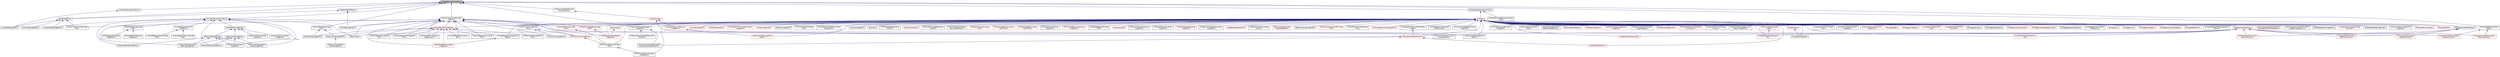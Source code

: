 digraph "itkImageBoundaryCondition.h"
{
 // LATEX_PDF_SIZE
  edge [fontname="Helvetica",fontsize="10",labelfontname="Helvetica",labelfontsize="10"];
  node [fontname="Helvetica",fontsize="10",shape=record];
  Node1 [label="itkImageBoundaryCondition.h",height=0.2,width=0.4,color="black", fillcolor="grey75", style="filled", fontcolor="black",tooltip=" "];
  Node1 -> Node2 [dir="back",color="midnightblue",fontsize="10",style="solid",fontname="Helvetica"];
  Node2 [label="itkBinaryMorphologyImage\lFilter.h",height=0.2,width=0.4,color="black", fillcolor="white", style="filled",URL="$itkBinaryMorphologyImageFilter_8h.html",tooltip=" "];
  Node2 -> Node3 [dir="back",color="midnightblue",fontsize="10",style="solid",fontname="Helvetica"];
  Node3 [label="itkBinaryDilateImageFilter.h",height=0.2,width=0.4,color="black", fillcolor="white", style="filled",URL="$itkBinaryDilateImageFilter_8h.html",tooltip=" "];
  Node3 -> Node4 [dir="back",color="midnightblue",fontsize="10",style="solid",fontname="Helvetica"];
  Node4 [label="itkFastIncrementalBinary\lDilateImageFilter.h",height=0.2,width=0.4,color="black", fillcolor="white", style="filled",URL="$itkFastIncrementalBinaryDilateImageFilter_8h.html",tooltip=" "];
  Node2 -> Node5 [dir="back",color="midnightblue",fontsize="10",style="solid",fontname="Helvetica"];
  Node5 [label="itkBinaryErodeImageFilter.h",height=0.2,width=0.4,color="black", fillcolor="white", style="filled",URL="$itkBinaryErodeImageFilter_8h.html",tooltip=" "];
  Node1 -> Node6 [dir="back",color="midnightblue",fontsize="10",style="solid",fontname="Helvetica"];
  Node6 [label="itkConstantBoundaryCondition.h",height=0.2,width=0.4,color="black", fillcolor="white", style="filled",URL="$itkConstantBoundaryCondition_8h.html",tooltip=" "];
  Node6 -> Node7 [dir="back",color="midnightblue",fontsize="10",style="solid",fontname="Helvetica"];
  Node7 [label="itkBoxUtilities.h",height=0.2,width=0.4,color="black", fillcolor="white", style="filled",URL="$itkBoxUtilities_8h.html",tooltip=" "];
  Node6 -> Node8 [dir="back",color="midnightblue",fontsize="10",style="solid",fontname="Helvetica"];
  Node8 [label="itkConstantPadImageFilter.h",height=0.2,width=0.4,color="black", fillcolor="white", style="filled",URL="$itkConstantPadImageFilter_8h.html",tooltip=" "];
  Node6 -> Node9 [dir="back",color="midnightblue",fontsize="10",style="solid",fontname="Helvetica"];
  Node9 [label="itkGrayscaleDilateImageFilter.h",height=0.2,width=0.4,color="black", fillcolor="white", style="filled",URL="$itkGrayscaleDilateImageFilter_8h.html",tooltip=" "];
  Node6 -> Node10 [dir="back",color="midnightblue",fontsize="10",style="solid",fontname="Helvetica"];
  Node10 [label="itkGrayscaleErodeImageFilter.h",height=0.2,width=0.4,color="black", fillcolor="white", style="filled",URL="$itkGrayscaleErodeImageFilter_8h.html",tooltip=" "];
  Node6 -> Node11 [dir="back",color="midnightblue",fontsize="10",style="solid",fontname="Helvetica"];
  Node11 [label="itkGrayscaleMorphological\lClosingImageFilter.h",height=0.2,width=0.4,color="black", fillcolor="white", style="filled",URL="$itkGrayscaleMorphologicalClosingImageFilter_8h.html",tooltip=" "];
  Node6 -> Node12 [dir="back",color="midnightblue",fontsize="10",style="solid",fontname="Helvetica"];
  Node12 [label="itkGrayscaleMorphological\lOpeningImageFilter.h",height=0.2,width=0.4,color="black", fillcolor="white", style="filled",URL="$itkGrayscaleMorphologicalOpeningImageFilter_8h.html",tooltip=" "];
  Node6 -> Node13 [dir="back",color="midnightblue",fontsize="10",style="solid",fontname="Helvetica"];
  Node13 [label="itkMorphologicalGradient\lImageFilter.h",height=0.2,width=0.4,color="black", fillcolor="white", style="filled",URL="$itkMorphologicalGradientImageFilter_8h.html",tooltip=" "];
  Node6 -> Node14 [dir="back",color="midnightblue",fontsize="10",style="solid",fontname="Helvetica"];
  Node14 [label="itkMorphologyImageFilter.h",height=0.2,width=0.4,color="black", fillcolor="white", style="filled",URL="$itkMorphologyImageFilter_8h.html",tooltip=" "];
  Node14 -> Node15 [dir="back",color="midnightblue",fontsize="10",style="solid",fontname="Helvetica"];
  Node15 [label="itkBasicDilateImageFilter.h",height=0.2,width=0.4,color="black", fillcolor="white", style="filled",URL="$itkBasicDilateImageFilter_8h.html",tooltip=" "];
  Node15 -> Node9 [dir="back",color="midnightblue",fontsize="10",style="solid",fontname="Helvetica"];
  Node15 -> Node11 [dir="back",color="midnightblue",fontsize="10",style="solid",fontname="Helvetica"];
  Node15 -> Node12 [dir="back",color="midnightblue",fontsize="10",style="solid",fontname="Helvetica"];
  Node15 -> Node13 [dir="back",color="midnightblue",fontsize="10",style="solid",fontname="Helvetica"];
  Node14 -> Node16 [dir="back",color="midnightblue",fontsize="10",style="solid",fontname="Helvetica"];
  Node16 [label="itkBasicErodeImageFilter.h",height=0.2,width=0.4,color="black", fillcolor="white", style="filled",URL="$itkBasicErodeImageFilter_8h.html",tooltip=" "];
  Node16 -> Node10 [dir="back",color="midnightblue",fontsize="10",style="solid",fontname="Helvetica"];
  Node16 -> Node11 [dir="back",color="midnightblue",fontsize="10",style="solid",fontname="Helvetica"];
  Node16 -> Node12 [dir="back",color="midnightblue",fontsize="10",style="solid",fontname="Helvetica"];
  Node16 -> Node13 [dir="back",color="midnightblue",fontsize="10",style="solid",fontname="Helvetica"];
  Node14 -> Node17 [dir="back",color="midnightblue",fontsize="10",style="solid",fontname="Helvetica"];
  Node17 [label="itkGrayscaleFunctionDilate\lImageFilter.h",height=0.2,width=0.4,color="black", fillcolor="white", style="filled",URL="$itkGrayscaleFunctionDilateImageFilter_8h.html",tooltip=" "];
  Node14 -> Node18 [dir="back",color="midnightblue",fontsize="10",style="solid",fontname="Helvetica"];
  Node18 [label="itkGrayscaleFunctionErode\lImageFilter.h",height=0.2,width=0.4,color="black", fillcolor="white", style="filled",URL="$itkGrayscaleFunctionErodeImageFilter_8h.html",tooltip=" "];
  Node6 -> Node19 [dir="back",color="midnightblue",fontsize="10",style="solid",fontname="Helvetica"];
  Node19 [label="itkObjectMorphologyImage\lFilter.h",height=0.2,width=0.4,color="black", fillcolor="white", style="filled",URL="$itkObjectMorphologyImageFilter_8h.html",tooltip=" "];
  Node19 -> Node20 [dir="back",color="midnightblue",fontsize="10",style="solid",fontname="Helvetica"];
  Node20 [label="itkDilateObjectMorphology\lImageFilter.h",height=0.2,width=0.4,color="black", fillcolor="white", style="filled",URL="$itkDilateObjectMorphologyImageFilter_8h.html",tooltip=" "];
  Node19 -> Node21 [dir="back",color="midnightblue",fontsize="10",style="solid",fontname="Helvetica"];
  Node21 [label="itkErodeObjectMorphology\lImageFilter.h",height=0.2,width=0.4,color="black", fillcolor="white", style="filled",URL="$itkErodeObjectMorphologyImageFilter_8h.html",tooltip=" "];
  Node6 -> Node22 [dir="back",color="midnightblue",fontsize="10",style="solid",fontname="Helvetica"];
  Node22 [label="itkScalarImageToCooccurrence\lListSampleFilter.h",height=0.2,width=0.4,color="black", fillcolor="white", style="filled",URL="$itkScalarImageToCooccurrenceListSampleFilter_8h.html",tooltip=" "];
  Node6 -> Node23 [dir="back",color="midnightblue",fontsize="10",style="solid",fontname="Helvetica"];
  Node23 [label="itkValuedRegionalExtrema\lImageFilter.h",height=0.2,width=0.4,color="black", fillcolor="white", style="filled",URL="$itkValuedRegionalExtremaImageFilter_8h.html",tooltip=" "];
  Node23 -> Node24 [dir="back",color="midnightblue",fontsize="10",style="solid",fontname="Helvetica"];
  Node24 [label="itkValuedRegionalMaximaImage\lFilter.h",height=0.2,width=0.4,color="black", fillcolor="white", style="filled",URL="$itkValuedRegionalMaximaImageFilter_8h.html",tooltip=" "];
  Node23 -> Node25 [dir="back",color="midnightblue",fontsize="10",style="solid",fontname="Helvetica"];
  Node25 [label="itkValuedRegionalMinimaImage\lFilter.h",height=0.2,width=0.4,color="black", fillcolor="white", style="filled",URL="$itkValuedRegionalMinimaImageFilter_8h.html",tooltip=" "];
  Node1 -> Node26 [dir="back",color="midnightblue",fontsize="10",style="solid",fontname="Helvetica"];
  Node26 [label="itkNeighborhoodAccessorFunctor.h",height=0.2,width=0.4,color="black", fillcolor="white", style="filled",URL="$itkNeighborhoodAccessorFunctor_8h.html",tooltip=" "];
  Node26 -> Node27 [dir="back",color="midnightblue",fontsize="10",style="solid",fontname="Helvetica"];
  Node27 [label="itkImage.h",height=0.2,width=0.4,color="red", fillcolor="white", style="filled",URL="$itkImage_8h.html",tooltip=" "];
  Node27 -> Node28 [dir="back",color="midnightblue",fontsize="10",style="solid",fontname="Helvetica"];
  Node28 [label="itkAdaptiveHistogramEqualization\lImageFilter.h",height=0.2,width=0.4,color="black", fillcolor="white", style="filled",URL="$itkAdaptiveHistogramEqualizationImageFilter_8h.html",tooltip=" "];
  Node27 -> Node29 [dir="back",color="midnightblue",fontsize="10",style="solid",fontname="Helvetica"];
  Node29 [label="itkBSplineBaseTransform.h",height=0.2,width=0.4,color="red", fillcolor="white", style="filled",URL="$itkBSplineBaseTransform_8h.html",tooltip=" "];
  Node27 -> Node52 [dir="back",color="midnightblue",fontsize="10",style="solid",fontname="Helvetica"];
  Node52 [label="itkBSplineControlPointImage\lFunction.h",height=0.2,width=0.4,color="black", fillcolor="white", style="filled",URL="$itkBSplineControlPointImageFunction_8h.html",tooltip=" "];
  Node27 -> Node53 [dir="back",color="midnightblue",fontsize="10",style="solid",fontname="Helvetica"];
  Node53 [label="itkBinaryImageToLevelSet\lImageAdaptorBase.h",height=0.2,width=0.4,color="red", fillcolor="white", style="filled",URL="$itkBinaryImageToLevelSetImageAdaptorBase_8h.html",tooltip=" "];
  Node27 -> Node55 [dir="back",color="midnightblue",fontsize="10",style="solid",fontname="Helvetica"];
  Node55 [label="itkBlockMatchingImageFilter.h",height=0.2,width=0.4,color="black", fillcolor="white", style="filled",URL="$itkBlockMatchingImageFilter_8h.html",tooltip=" "];
  Node27 -> Node56 [dir="back",color="midnightblue",fontsize="10",style="solid",fontname="Helvetica"];
  Node56 [label="itkComplexToComplex1DFFTImage\lFilter.h",height=0.2,width=0.4,color="red", fillcolor="white", style="filled",URL="$itkComplexToComplex1DFFTImageFilter_8h.html",tooltip=" "];
  Node27 -> Node59 [dir="back",color="midnightblue",fontsize="10",style="solid",fontname="Helvetica"];
  Node59 [label="itkConfidenceConnectedImage\lFilter.h",height=0.2,width=0.4,color="black", fillcolor="white", style="filled",URL="$itkConfidenceConnectedImageFilter_8h.html",tooltip=" "];
  Node27 -> Node60 [dir="back",color="midnightblue",fontsize="10",style="solid",fontname="Helvetica"];
  Node60 [label="itkConnectedComponentAlgorithm.h",height=0.2,width=0.4,color="red", fillcolor="white", style="filled",URL="$itkConnectedComponentAlgorithm_8h.html",tooltip=" "];
  Node27 -> Node64 [dir="back",color="midnightblue",fontsize="10",style="solid",fontname="Helvetica"];
  Node64 [label="itkConstNeighborhoodIterator.h",height=0.2,width=0.4,color="red", fillcolor="white", style="filled",URL="$itkConstNeighborhoodIterator_8h.html",tooltip=" "];
  Node64 -> Node3 [dir="back",color="midnightblue",fontsize="10",style="solid",fontname="Helvetica"];
  Node64 -> Node5 [dir="back",color="midnightblue",fontsize="10",style="solid",fontname="Helvetica"];
  Node64 -> Node157 [dir="back",color="midnightblue",fontsize="10",style="solid",fontname="Helvetica"];
  Node157 [label="itkImageToNeighborhoodSample\lAdaptor.h",height=0.2,width=0.4,color="black", fillcolor="white", style="filled",URL="$itkImageToNeighborhoodSampleAdaptor_8h.html",tooltip=" "];
  Node157 -> Node158 [dir="back",color="midnightblue",fontsize="10",style="solid",fontname="Helvetica"];
  Node158 [label="itkPatchBasedDenoisingBase\lImageFilter.h",height=0.2,width=0.4,color="red", fillcolor="white", style="filled",URL="$itkPatchBasedDenoisingBaseImageFilter_8h.html",tooltip=" "];
  Node64 -> Node160 [dir="back",color="midnightblue",fontsize="10",style="solid",fontname="Helvetica"];
  Node160 [label="itkLevelSetEquationAdvection\lTerm.h",height=0.2,width=0.4,color="black", fillcolor="white", style="filled",URL="$itkLevelSetEquationAdvectionTerm_8h.html",tooltip=" "];
  Node64 -> Node161 [dir="back",color="midnightblue",fontsize="10",style="solid",fontname="Helvetica"];
  Node161 [label="itkLevelSetEquationCurvature\lTerm.h",height=0.2,width=0.4,color="black", fillcolor="white", style="filled",URL="$itkLevelSetEquationCurvatureTerm_8h.html",tooltip=" "];
  Node64 -> Node162 [dir="back",color="midnightblue",fontsize="10",style="solid",fontname="Helvetica"];
  Node162 [label="itkLevelSetEquationLaplacian\lTerm.h",height=0.2,width=0.4,color="black", fillcolor="white", style="filled",URL="$itkLevelSetEquationLaplacianTerm_8h.html",tooltip=" "];
  Node64 -> Node163 [dir="back",color="midnightblue",fontsize="10",style="solid",fontname="Helvetica"];
  Node163 [label="itkLevelSetEquationPropagation\lTerm.h",height=0.2,width=0.4,color="black", fillcolor="white", style="filled",URL="$itkLevelSetEquationPropagationTerm_8h.html",tooltip=" "];
  Node64 -> Node166 [dir="back",color="midnightblue",fontsize="10",style="solid",fontname="Helvetica"];
  Node166 [label="itkMaskFeaturePointSelection\lFilter.h",height=0.2,width=0.4,color="black", fillcolor="white", style="filled",URL="$itkMaskFeaturePointSelectionFilter_8h.html",tooltip=" "];
  Node64 -> Node158 [dir="back",color="midnightblue",fontsize="10",style="solid",fontname="Helvetica"];
  Node64 -> Node210 [dir="back",color="midnightblue",fontsize="10",style="solid",fontname="Helvetica"];
  Node210 [label="itkWindowedSincInterpolate\lImageFunction.h",height=0.2,width=0.4,color="black", fillcolor="white", style="filled",URL="$itkWindowedSincInterpolateImageFunction_8h.html",tooltip=" "];
  Node27 -> Node211 [dir="back",color="midnightblue",fontsize="10",style="solid",fontname="Helvetica"];
  Node211 [label="itkConstNeighborhoodIterator\lWithOnlyIndex.h",height=0.2,width=0.4,color="black", fillcolor="white", style="filled",URL="$itkConstNeighborhoodIteratorWithOnlyIndex_8h.html",tooltip=" "];
  Node27 -> Node212 [dir="back",color="midnightblue",fontsize="10",style="solid",fontname="Helvetica"];
  Node212 [label="itkContourDirectedMeanDistance\lImageFilter.h",height=0.2,width=0.4,color="black", fillcolor="white", style="filled",URL="$itkContourDirectedMeanDistanceImageFilter_8h.html",tooltip=" "];
  Node27 -> Node213 [dir="back",color="midnightblue",fontsize="10",style="solid",fontname="Helvetica"];
  Node213 [label="itkDefaultImageToImageMetric\lTraitsv4.h",height=0.2,width=0.4,color="red", fillcolor="white", style="filled",URL="$itkDefaultImageToImageMetricTraitsv4_8h.html",tooltip=" "];
  Node27 -> Node225 [dir="back",color="midnightblue",fontsize="10",style="solid",fontname="Helvetica"];
  Node225 [label="itkDiscreteGaussianDerivative\lImageFilter.h",height=0.2,width=0.4,color="black", fillcolor="white", style="filled",URL="$itkDiscreteGaussianDerivativeImageFilter_8h.html",tooltip=" "];
  Node27 -> Node226 [dir="back",color="midnightblue",fontsize="10",style="solid",fontname="Helvetica"];
  Node226 [label="itkDiscreteGaussianImage\lFilter.h",height=0.2,width=0.4,color="red", fillcolor="white", style="filled",URL="$itkDiscreteGaussianImageFilter_8h.html",tooltip=" "];
  Node226 -> Node227 [dir="back",color="midnightblue",fontsize="10",style="solid",fontname="Helvetica"];
  Node227 [label="itkFFTDiscreteGaussianImage\lFilter.h",height=0.2,width=0.4,color="black", fillcolor="white", style="filled",URL="$itkFFTDiscreteGaussianImageFilter_8h.html",tooltip=" "];
  Node227 -> Node228 [dir="back",color="midnightblue",fontsize="10",style="solid",fontname="Helvetica"];
  Node228 [label="itkFFTDiscreteGaussianImage\lFilterFactory.h",height=0.2,width=0.4,color="black", fillcolor="white", style="filled",URL="$itkFFTDiscreteGaussianImageFilterFactory_8h.html",tooltip=" "];
  Node27 -> Node230 [dir="back",color="midnightblue",fontsize="10",style="solid",fontname="Helvetica"];
  Node230 [label="itkDisplacementFieldTransform.h",height=0.2,width=0.4,color="red", fillcolor="white", style="filled",URL="$itkDisplacementFieldTransform_8h.html",tooltip=" "];
  Node230 -> Node235 [dir="back",color="midnightblue",fontsize="10",style="solid",fontname="Helvetica"];
  Node235 [label="itkGaussianSmoothingOnUpdate\lDisplacementFieldTransform.h",height=0.2,width=0.4,color="black", fillcolor="white", style="filled",URL="$itkGaussianSmoothingOnUpdateDisplacementFieldTransform_8h.html",tooltip=" "];
  Node230 -> Node236 [dir="back",color="midnightblue",fontsize="10",style="solid",fontname="Helvetica"];
  Node236 [label="itkObjectToObjectMetric.h",height=0.2,width=0.4,color="red", fillcolor="white", style="filled",URL="$itkObjectToObjectMetric_8h.html",tooltip=" "];
  Node27 -> Node248 [dir="back",color="midnightblue",fontsize="10",style="solid",fontname="Helvetica"];
  Node248 [label="itkEuclideanDistancePoint\lMetric.h",height=0.2,width=0.4,color="black", fillcolor="white", style="filled",URL="$itkEuclideanDistancePointMetric_8h.html",tooltip=" "];
  Node27 -> Node241 [dir="back",color="midnightblue",fontsize="10",style="solid",fontname="Helvetica"];
  Node241 [label="itkExpectationBasedPoint\lSetToPointSetMetricv4.h",height=0.2,width=0.4,color="black", fillcolor="white", style="filled",URL="$itkExpectationBasedPointSetToPointSetMetricv4_8h.html",tooltip=" "];
  Node27 -> Node227 [dir="back",color="midnightblue",fontsize="10",style="solid",fontname="Helvetica"];
  Node27 -> Node228 [dir="back",color="midnightblue",fontsize="10",style="solid",fontname="Helvetica"];
  Node27 -> Node249 [dir="back",color="midnightblue",fontsize="10",style="solid",fontname="Helvetica"];
  Node249 [label="itkFFTImageFilterFactory.h",height=0.2,width=0.4,color="red", fillcolor="white", style="filled",URL="$itkFFTImageFilterFactory_8h.html",tooltip=" "];
  Node27 -> Node264 [dir="back",color="midnightblue",fontsize="10",style="solid",fontname="Helvetica"];
  Node264 [label="itkFastMarchingTraits.h",height=0.2,width=0.4,color="red", fillcolor="white", style="filled",URL="$itkFastMarchingTraits_8h.html",tooltip=" "];
  Node27 -> Node272 [dir="back",color="midnightblue",fontsize="10",style="solid",fontname="Helvetica"];
  Node272 [label="itkFastMarchingUpwindGradient\lImageFilter.h",height=0.2,width=0.4,color="red", fillcolor="white", style="filled",URL="$itkFastMarchingUpwindGradientImageFilter_8h.html",tooltip=" "];
  Node27 -> Node201 [dir="back",color="midnightblue",fontsize="10",style="solid",fontname="Helvetica"];
  Node201 [label="itkFastMarchingUpwindGradient\lImageFilterBase.h",height=0.2,width=0.4,color="black", fillcolor="white", style="filled",URL="$itkFastMarchingUpwindGradientImageFilterBase_8h.html",tooltip=" "];
  Node27 -> Node274 [dir="back",color="midnightblue",fontsize="10",style="solid",fontname="Helvetica"];
  Node274 [label="itkFlatStructuringElement.h",height=0.2,width=0.4,color="red", fillcolor="white", style="filled",URL="$itkFlatStructuringElement_8h.html",tooltip=" "];
  Node27 -> Node277 [dir="back",color="midnightblue",fontsize="10",style="solid",fontname="Helvetica"];
  Node277 [label="itkFloodFilledFunctionConditional\lConstIterator.h",height=0.2,width=0.4,color="red", fillcolor="white", style="filled",URL="$itkFloodFilledFunctionConditionalConstIterator_8h.html",tooltip=" "];
  Node27 -> Node282 [dir="back",color="midnightblue",fontsize="10",style="solid",fontname="Helvetica"];
  Node282 [label="itkGPUImage.h",height=0.2,width=0.4,color="red", fillcolor="white", style="filled",URL="$itkGPUImage_8h.html",tooltip=" "];
  Node282 -> Node292 [dir="back",color="midnightblue",fontsize="10",style="solid",fontname="Helvetica"];
  Node292 [label="itkGPUNeighborhoodOperator\lImageFilter.h",height=0.2,width=0.4,color="red", fillcolor="white", style="filled",URL="$itkGPUNeighborhoodOperatorImageFilter_8h.html",tooltip=" "];
  Node27 -> Node292 [dir="back",color="midnightblue",fontsize="10",style="solid",fontname="Helvetica"];
  Node27 -> Node294 [dir="back",color="midnightblue",fontsize="10",style="solid",fontname="Helvetica"];
  Node294 [label="itkGaussianDerivativeImage\lFunction.h",height=0.2,width=0.4,color="black", fillcolor="white", style="filled",URL="$itkGaussianDerivativeImageFunction_8h.html",tooltip=" "];
  Node27 -> Node295 [dir="back",color="midnightblue",fontsize="10",style="solid",fontname="Helvetica"];
  Node295 [label="itkGradientMagnitudeRecursive\lGaussianImageFilter.h",height=0.2,width=0.4,color="black", fillcolor="white", style="filled",URL="$itkGradientMagnitudeRecursiveGaussianImageFilter_8h.html",tooltip=" "];
  Node27 -> Node296 [dir="back",color="midnightblue",fontsize="10",style="solid",fontname="Helvetica"];
  Node296 [label="itkGradientRecursiveGaussian\lImageFilter.h",height=0.2,width=0.4,color="red", fillcolor="white", style="filled",URL="$itkGradientRecursiveGaussianImageFilter_8h.html",tooltip=" "];
  Node296 -> Node213 [dir="back",color="midnightblue",fontsize="10",style="solid",fontname="Helvetica"];
  Node296 -> Node305 [dir="back",color="midnightblue",fontsize="10",style="solid",fontname="Helvetica"];
  Node305 [label="itkVectorImageToImageMetric\lTraitsv4.h",height=0.2,width=0.4,color="black", fillcolor="white", style="filled",URL="$itkVectorImageToImageMetricTraitsv4_8h.html",tooltip=" "];
  Node27 -> Node306 [dir="back",color="midnightblue",fontsize="10",style="solid",fontname="Helvetica"];
  Node306 [label="itkGradientVectorFlowImage\lFilter.h",height=0.2,width=0.4,color="black", fillcolor="white", style="filled",URL="$itkGradientVectorFlowImageFilter_8h.html",tooltip=" "];
  Node27 -> Node307 [dir="back",color="midnightblue",fontsize="10",style="solid",fontname="Helvetica"];
  Node307 [label="itkHardConnectedComponent\lImageFilter.h",height=0.2,width=0.4,color="black", fillcolor="white", style="filled",URL="$itkHardConnectedComponentImageFilter_8h.html",tooltip=" "];
  Node27 -> Node308 [dir="back",color="midnightblue",fontsize="10",style="solid",fontname="Helvetica"];
  Node308 [label="itkHessianRecursiveGaussian\lImageFilter.h",height=0.2,width=0.4,color="red", fillcolor="white", style="filled",URL="$itkHessianRecursiveGaussianImageFilter_8h.html",tooltip=" "];
  Node27 -> Node310 [dir="back",color="midnightblue",fontsize="10",style="solid",fontname="Helvetica"];
  Node310 [label="itkImageAdaptor.h",height=0.2,width=0.4,color="red", fillcolor="white", style="filled",URL="$itkImageAdaptor_8h.html",tooltip=" "];
  Node27 -> Node337 [dir="back",color="midnightblue",fontsize="10",style="solid",fontname="Helvetica"];
  Node337 [label="itkImageConstIterator.h",height=0.2,width=0.4,color="red", fillcolor="white", style="filled",URL="$itkImageConstIterator_8h.html",tooltip=" "];
  Node27 -> Node384 [dir="back",color="midnightblue",fontsize="10",style="solid",fontname="Helvetica"];
  Node384 [label="itkImageConstIteratorWith\lIndex.h",height=0.2,width=0.4,color="red", fillcolor="white", style="filled",URL="$itkImageConstIteratorWithIndex_8h.html",tooltip=" "];
  Node27 -> Node528 [dir="back",color="midnightblue",fontsize="10",style="solid",fontname="Helvetica"];
  Node528 [label="itkImageConstIteratorWith\lOnlyIndex.h",height=0.2,width=0.4,color="red", fillcolor="white", style="filled",URL="$itkImageConstIteratorWithOnlyIndex_8h.html",tooltip=" "];
  Node27 -> Node531 [dir="back",color="midnightblue",fontsize="10",style="solid",fontname="Helvetica"];
  Node531 [label="itkImageDuplicator.h",height=0.2,width=0.4,color="black", fillcolor="white", style="filled",URL="$itkImageDuplicator_8h.html",tooltip=" "];
  Node27 -> Node532 [dir="back",color="midnightblue",fontsize="10",style="solid",fontname="Helvetica"];
  Node532 [label="itkImageKernelOperator.h",height=0.2,width=0.4,color="black", fillcolor="white", style="filled",URL="$itkImageKernelOperator_8h.html",tooltip=" "];
  Node27 -> Node533 [dir="back",color="midnightblue",fontsize="10",style="solid",fontname="Helvetica"];
  Node533 [label="itkImageMomentsCalculator.h",height=0.2,width=0.4,color="red", fillcolor="white", style="filled",URL="$itkImageMomentsCalculator_8h.html",tooltip=" "];
  Node27 -> Node358 [dir="back",color="midnightblue",fontsize="10",style="solid",fontname="Helvetica"];
  Node358 [label="itkImagePCAShapeModelEstimator.h",height=0.2,width=0.4,color="red", fillcolor="white", style="filled",URL="$itkImagePCAShapeModelEstimator_8h.html",tooltip=" "];
  Node27 -> Node42 [dir="back",color="midnightblue",fontsize="10",style="solid",fontname="Helvetica"];
  Node42 [label="itkImageRegistrationMethod.h",height=0.2,width=0.4,color="black", fillcolor="white", style="filled",URL="$itkImageRegistrationMethod_8h.html",tooltip=" "];
  Node27 -> Node409 [dir="back",color="midnightblue",fontsize="10",style="solid",fontname="Helvetica"];
  Node409 [label="itkImageRegistrationMethod\lImageSource.h",height=0.2,width=0.4,color="black", fillcolor="white", style="filled",URL="$itkImageRegistrationMethodImageSource_8h.html",tooltip=" "];
  Node27 -> Node536 [dir="back",color="midnightblue",fontsize="10",style="solid",fontname="Helvetica"];
  Node536 [label="itkImageSink.h",height=0.2,width=0.4,color="red", fillcolor="white", style="filled",URL="$itkImageSink_8h.html",tooltip=" "];
  Node27 -> Node557 [dir="back",color="midnightblue",fontsize="10",style="solid",fontname="Helvetica"];
  Node557 [label="itkImageSource.h",height=0.2,width=0.4,color="red", fillcolor="white", style="filled",URL="$itkImageSource_8h.html",tooltip=" "];
  Node27 -> Node804 [dir="back",color="midnightblue",fontsize="10",style="solid",fontname="Helvetica"];
  Node804 [label="itkImageSpatialObject.h",height=0.2,width=0.4,color="red", fillcolor="white", style="filled",URL="$itkImageSpatialObject_8h.html",tooltip=" "];
  Node27 -> Node363 [dir="back",color="midnightblue",fontsize="10",style="solid",fontname="Helvetica"];
  Node363 [label="itkImageToListSampleAdaptor.h",height=0.2,width=0.4,color="red", fillcolor="white", style="filled",URL="$itkImageToListSampleAdaptor_8h.html",tooltip=" "];
  Node27 -> Node157 [dir="back",color="midnightblue",fontsize="10",style="solid",fontname="Helvetica"];
  Node27 -> Node806 [dir="back",color="midnightblue",fontsize="10",style="solid",fontname="Helvetica"];
  Node806 [label="itkImageToPathFilter.h",height=0.2,width=0.4,color="red", fillcolor="white", style="filled",URL="$itkImageToPathFilter_8h.html",tooltip=" "];
  Node27 -> Node807 [dir="back",color="midnightblue",fontsize="10",style="solid",fontname="Helvetica"];
  Node807 [label="itkImageToSpatialObjectRegistration\lMethod.h",height=0.2,width=0.4,color="black", fillcolor="white", style="filled",URL="$itkImageToSpatialObjectRegistrationMethod_8h.html",tooltip=" "];
  Node27 -> Node808 [dir="back",color="midnightblue",fontsize="10",style="solid",fontname="Helvetica"];
  Node808 [label="itkImageToVideoFilter.h",height=0.2,width=0.4,color="black", fillcolor="white", style="filled",URL="$itkImageToVideoFilter_8h.html",tooltip=" "];
  Node27 -> Node809 [dir="back",color="midnightblue",fontsize="10",style="solid",fontname="Helvetica"];
  Node809 [label="itkImageVectorOptimizerParameters\lHelper.h",height=0.2,width=0.4,color="black", fillcolor="white", style="filled",URL="$itkImageVectorOptimizerParametersHelper_8h.html",tooltip=" "];
  Node809 -> Node230 [dir="back",color="midnightblue",fontsize="10",style="solid",fontname="Helvetica"];
  Node27 -> Node810 [dir="back",color="midnightblue",fontsize="10",style="solid",fontname="Helvetica"];
  Node810 [label="itkJointHistogramMutualInformation\lComputeJointPDFThreaderBase.h",height=0.2,width=0.4,color="red", fillcolor="white", style="filled",URL="$itkJointHistogramMutualInformationComputeJointPDFThreaderBase_8h.html",tooltip=" "];
  Node27 -> Node222 [dir="back",color="midnightblue",fontsize="10",style="solid",fontname="Helvetica"];
  Node222 [label="itkJointHistogramMutualInformation\lImageToImageMetricv4.h",height=0.2,width=0.4,color="black", fillcolor="white", style="filled",URL="$itkJointHistogramMutualInformationImageToImageMetricv4_8h.html",tooltip=" "];
  Node27 -> Node370 [dir="back",color="midnightblue",fontsize="10",style="solid",fontname="Helvetica"];
  Node370 [label="itkKLMRegionGrowImageFilter.h",height=0.2,width=0.4,color="black", fillcolor="white", style="filled",URL="$itkKLMRegionGrowImageFilter_8h.html",tooltip=" "];
  Node27 -> Node812 [dir="back",color="midnightblue",fontsize="10",style="solid",fontname="Helvetica"];
  Node812 [label="itkKappaSigmaThresholdImage\lCalculator.h",height=0.2,width=0.4,color="red", fillcolor="white", style="filled",URL="$itkKappaSigmaThresholdImageCalculator_8h.html",tooltip=" "];
  Node27 -> Node724 [dir="back",color="midnightblue",fontsize="10",style="solid",fontname="Helvetica"];
  Node724 [label="itkLabelMapToRGBImageFilter.h",height=0.2,width=0.4,color="black", fillcolor="white", style="filled",URL="$itkLabelMapToRGBImageFilter_8h.html",tooltip=" "];
  Node27 -> Node664 [dir="back",color="midnightblue",fontsize="10",style="solid",fontname="Helvetica"];
  Node664 [label="itkLaplacianRecursiveGaussian\lImageFilter.h",height=0.2,width=0.4,color="black", fillcolor="white", style="filled",URL="$itkLaplacianRecursiveGaussianImageFilter_8h.html",tooltip=" "];
  Node27 -> Node413 [dir="back",color="midnightblue",fontsize="10",style="solid",fontname="Helvetica"];
  Node413 [label="itkLevelSetEvolutionBase.h",height=0.2,width=0.4,color="red", fillcolor="white", style="filled",URL="$itkLevelSetEvolutionBase_8h.html",tooltip=" "];
  Node27 -> Node813 [dir="back",color="midnightblue",fontsize="10",style="solid",fontname="Helvetica"];
  Node813 [label="itkLevelSetNode.h",height=0.2,width=0.4,color="red", fillcolor="white", style="filled",URL="$itkLevelSetNode_8h.html",tooltip=" "];
  Node27 -> Node819 [dir="back",color="midnightblue",fontsize="10",style="solid",fontname="Helvetica"];
  Node819 [label="itkLineConstIterator.h",height=0.2,width=0.4,color="red", fillcolor="white", style="filled",URL="$itkLineConstIterator_8h.html",tooltip=" "];
  Node27 -> Node821 [dir="back",color="midnightblue",fontsize="10",style="solid",fontname="Helvetica"];
  Node821 [label="itkMRASlabIdentifier.h",height=0.2,width=0.4,color="red", fillcolor="white", style="filled",URL="$itkMRASlabIdentifier_8h.html",tooltip=" "];
  Node27 -> Node822 [dir="back",color="midnightblue",fontsize="10",style="solid",fontname="Helvetica"];
  Node822 [label="itkMalcolmSparseLevelSet\lImage.h",height=0.2,width=0.4,color="red", fillcolor="white", style="filled",URL="$itkMalcolmSparseLevelSetImage_8h.html",tooltip=" "];
  Node822 -> Node194 [dir="back",color="midnightblue",fontsize="10",style="solid",fontname="Helvetica"];
  Node194 [label="itkUpdateMalcolmSparseLevel\lSet.h",height=0.2,width=0.4,color="red", fillcolor="white", style="filled",URL="$itkUpdateMalcolmSparseLevelSet_8h.html",tooltip=" "];
  Node27 -> Node166 [dir="back",color="midnightblue",fontsize="10",style="solid",fontname="Helvetica"];
  Node27 -> Node729 [dir="back",color="midnightblue",fontsize="10",style="solid",fontname="Helvetica"];
  Node729 [label="itkMaskedFFTNormalizedCorrelation\lImageFilter.h",height=0.2,width=0.4,color="red", fillcolor="white", style="filled",URL="$itkMaskedFFTNormalizedCorrelationImageFilter_8h.html",tooltip=" "];
  Node27 -> Node455 [dir="back",color="midnightblue",fontsize="10",style="solid",fontname="Helvetica"];
  Node455 [label="itkMeanImageFilter.h",height=0.2,width=0.4,color="red", fillcolor="white", style="filled",URL="$itkMeanImageFilter_8h.html",tooltip=" "];
  Node27 -> Node456 [dir="back",color="midnightblue",fontsize="10",style="solid",fontname="Helvetica"];
  Node456 [label="itkMedianImageFilter.h",height=0.2,width=0.4,color="black", fillcolor="white", style="filled",URL="$itkMedianImageFilter_8h.html",tooltip=" "];
  Node27 -> Node375 [dir="back",color="midnightblue",fontsize="10",style="solid",fontname="Helvetica"];
  Node375 [label="itkMultiLabelSTAPLEImage\lFilter.h",height=0.2,width=0.4,color="black", fillcolor="white", style="filled",URL="$itkMultiLabelSTAPLEImageFilter_8h.html",tooltip=" "];
  Node27 -> Node103 [dir="back",color="midnightblue",fontsize="10",style="solid",fontname="Helvetica"];
  Node103 [label="itkMultiResolutionPDEDeformable\lRegistration.h",height=0.2,width=0.4,color="black", fillcolor="white", style="filled",URL="$itkMultiResolutionPDEDeformableRegistration_8h.html",tooltip=" "];
  Node27 -> Node204 [dir="back",color="midnightblue",fontsize="10",style="solid",fontname="Helvetica"];
  Node204 [label="itkNeighborhoodAlgorithm.h",height=0.2,width=0.4,color="red", fillcolor="white", style="filled",URL="$itkNeighborhoodAlgorithm_8h.html",tooltip=" "];
  Node204 -> Node7 [dir="back",color="midnightblue",fontsize="10",style="solid",fontname="Helvetica"];
  Node204 -> Node83 [dir="back",color="midnightblue",fontsize="10",style="solid",fontname="Helvetica"];
  Node83 [label="itkCurvatureNDAnisotropic\lDiffusionFunction.h",height=0.2,width=0.4,color="red", fillcolor="white", style="filled",URL="$itkCurvatureNDAnisotropicDiffusionFunction_8h.html",tooltip=" "];
  Node204 -> Node136 [dir="back",color="midnightblue",fontsize="10",style="solid",fontname="Helvetica"];
  Node136 [label="itkGPUGradientNDAnisotropic\lDiffusionFunction.h",height=0.2,width=0.4,color="red", fillcolor="white", style="filled",URL="$itkGPUGradientNDAnisotropicDiffusionFunction_8h.html",tooltip=" "];
  Node204 -> Node84 [dir="back",color="midnightblue",fontsize="10",style="solid",fontname="Helvetica"];
  Node84 [label="itkGradientNDAnisotropic\lDiffusionFunction.h",height=0.2,width=0.4,color="red", fillcolor="white", style="filled",URL="$itkGradientNDAnisotropicDiffusionFunction_8h.html",tooltip=" "];
  Node204 -> Node22 [dir="back",color="midnightblue",fontsize="10",style="solid",fontname="Helvetica"];
  Node204 -> Node194 [dir="back",color="midnightblue",fontsize="10",style="solid",fontname="Helvetica"];
  Node204 -> Node196 [dir="back",color="midnightblue",fontsize="10",style="solid",fontname="Helvetica"];
  Node196 [label="itkUpdateShiSparseLevelSet.h",height=0.2,width=0.4,color="red", fillcolor="white", style="filled",URL="$itkUpdateShiSparseLevelSet_8h.html",tooltip=" "];
  Node204 -> Node197 [dir="back",color="midnightblue",fontsize="10",style="solid",fontname="Helvetica"];
  Node197 [label="itkUpdateWhitakerSparseLevel\lSet.h",height=0.2,width=0.4,color="red", fillcolor="white", style="filled",URL="$itkUpdateWhitakerSparseLevelSet_8h.html",tooltip=" "];
  Node204 -> Node86 [dir="back",color="midnightblue",fontsize="10",style="solid",fontname="Helvetica"];
  Node86 [label="itkVectorCurvatureNDAnisotropic\lDiffusionFunction.h",height=0.2,width=0.4,color="red", fillcolor="white", style="filled",URL="$itkVectorCurvatureNDAnisotropicDiffusionFunction_8h.html",tooltip=" "];
  Node204 -> Node87 [dir="back",color="midnightblue",fontsize="10",style="solid",fontname="Helvetica"];
  Node87 [label="itkVectorGradientNDAnisotropic\lDiffusionFunction.h",height=0.2,width=0.4,color="red", fillcolor="white", style="filled",URL="$itkVectorGradientNDAnisotropicDiffusionFunction_8h.html",tooltip=" "];
  Node27 -> Node737 [dir="back",color="midnightblue",fontsize="10",style="solid",fontname="Helvetica"];
  Node737 [label="itkNeighborhoodOperatorImage\lFilter.h",height=0.2,width=0.4,color="red", fillcolor="white", style="filled",URL="$itkNeighborhoodOperatorImageFilter_8h.html",tooltip=" "];
  Node737 -> Node292 [dir="back",color="midnightblue",fontsize="10",style="solid",fontname="Helvetica"];
  Node27 -> Node457 [dir="back",color="midnightblue",fontsize="10",style="solid",fontname="Helvetica"];
  Node457 [label="itkNoiseImageFilter.h",height=0.2,width=0.4,color="black", fillcolor="white", style="filled",URL="$itkNoiseImageFilter_8h.html",tooltip=" "];
  Node27 -> Node236 [dir="back",color="midnightblue",fontsize="10",style="solid",fontname="Helvetica"];
  Node27 -> Node823 [dir="back",color="midnightblue",fontsize="10",style="solid",fontname="Helvetica"];
  Node823 [label="itkOctree.h",height=0.2,width=0.4,color="black", fillcolor="white", style="filled",URL="$itkOctree_8h.html",tooltip=" "];
  Node27 -> Node824 [dir="back",color="midnightblue",fontsize="10",style="solid",fontname="Helvetica"];
  Node824 [label="itkPCAShapeSignedDistance\lFunction.h",height=0.2,width=0.4,color="black", fillcolor="white", style="filled",URL="$itkPCAShapeSignedDistanceFunction_8h.html",tooltip=" "];
  Node27 -> Node825 [dir="back",color="midnightblue",fontsize="10",style="solid",fontname="Helvetica"];
  Node825 [label="itkPathConstIterator.h",height=0.2,width=0.4,color="red", fillcolor="white", style="filled",URL="$itkPathConstIterator_8h.html",tooltip=" "];
  Node27 -> Node301 [dir="back",color="midnightblue",fontsize="10",style="solid",fontname="Helvetica"];
  Node301 [label="itkPointSetToImageRegistration\lMethod.h",height=0.2,width=0.4,color="black", fillcolor="white", style="filled",URL="$itkPointSetToImageRegistrationMethod_8h.html",tooltip=" "];
  Node27 -> Node302 [dir="back",color="midnightblue",fontsize="10",style="solid",fontname="Helvetica"];
  Node302 [label="itkPointSetToSpatialObject\lDemonsRegistration.h",height=0.2,width=0.4,color="black", fillcolor="white", style="filled",URL="$itkPointSetToSpatialObjectDemonsRegistration_8h.html",tooltip=" "];
  Node27 -> Node665 [dir="back",color="midnightblue",fontsize="10",style="solid",fontname="Helvetica"];
  Node665 [label="itkRelabelComponentImage\lFilter.h",height=0.2,width=0.4,color="red", fillcolor="white", style="filled",URL="$itkRelabelComponentImageFilter_8h.html",tooltip=" "];
  Node27 -> Node827 [dir="back",color="midnightblue",fontsize="10",style="solid",fontname="Helvetica"];
  Node827 [label="itkScalarImageToCooccurrence\lMatrixFilter.h",height=0.2,width=0.4,color="red", fillcolor="white", style="filled",URL="$itkScalarImageToCooccurrenceMatrixFilter_8h.html",tooltip=" "];
  Node27 -> Node829 [dir="back",color="midnightblue",fontsize="10",style="solid",fontname="Helvetica"];
  Node829 [label="itkScalarImageToRunLength\lMatrixFilter.h",height=0.2,width=0.4,color="red", fillcolor="white", style="filled",URL="$itkScalarImageToRunLengthMatrixFilter_8h.html",tooltip=" "];
  Node27 -> Node458 [dir="back",color="midnightblue",fontsize="10",style="solid",fontname="Helvetica"];
  Node458 [label="itkSimpleContourExtractor\lImageFilter.h",height=0.2,width=0.4,color="black", fillcolor="white", style="filled",URL="$itkSimpleContourExtractorImageFilter_8h.html",tooltip=" "];
  Node27 -> Node460 [dir="back",color="midnightblue",fontsize="10",style="solid",fontname="Helvetica"];
  Node460 [label="itkSmoothingRecursiveGaussian\lImageFilter.h",height=0.2,width=0.4,color="red", fillcolor="white", style="filled",URL="$itkSmoothingRecursiveGaussianImageFilter_8h.html",tooltip=" "];
  Node27 -> Node774 [dir="back",color="midnightblue",fontsize="10",style="solid",fontname="Helvetica"];
  Node774 [label="itkSobelEdgeDetectionImage\lFilter.h",height=0.2,width=0.4,color="black", fillcolor="white", style="filled",URL="$itkSobelEdgeDetectionImageFilter_8h.html",tooltip=" "];
  Node27 -> Node831 [dir="back",color="midnightblue",fontsize="10",style="solid",fontname="Helvetica"];
  Node831 [label="itkSparseImage.h",height=0.2,width=0.4,color="red", fillcolor="white", style="filled",URL="$itkSparseImage_8h.html",tooltip=" "];
  Node27 -> Node474 [dir="back",color="midnightblue",fontsize="10",style="solid",fontname="Helvetica"];
  Node474 [label="itkTensorFractionalAnisotropy\lImageFilter.h",height=0.2,width=0.4,color="black", fillcolor="white", style="filled",URL="$itkTensorFractionalAnisotropyImageFilter_8h.html",tooltip=" "];
  Node27 -> Node475 [dir="back",color="midnightblue",fontsize="10",style="solid",fontname="Helvetica"];
  Node475 [label="itkTensorRelativeAnisotropy\lImageFilter.h",height=0.2,width=0.4,color="black", fillcolor="white", style="filled",URL="$itkTensorRelativeAnisotropyImageFilter_8h.html",tooltip=" "];
  Node27 -> Node194 [dir="back",color="midnightblue",fontsize="10",style="solid",fontname="Helvetica"];
  Node27 -> Node196 [dir="back",color="midnightblue",fontsize="10",style="solid",fontname="Helvetica"];
  Node27 -> Node197 [dir="back",color="midnightblue",fontsize="10",style="solid",fontname="Helvetica"];
  Node27 -> Node206 [dir="back",color="midnightblue",fontsize="10",style="solid",fontname="Helvetica"];
  Node206 [label="itkVectorGradientMagnitude\lImageFilter.h",height=0.2,width=0.4,color="red", fillcolor="white", style="filled",URL="$itkVectorGradientMagnitudeImageFilter_8h.html",tooltip=" "];
  Node27 -> Node305 [dir="back",color="midnightblue",fontsize="10",style="solid",fontname="Helvetica"];
  Node27 -> Node781 [dir="back",color="midnightblue",fontsize="10",style="solid",fontname="Helvetica"];
  Node781 [label="itkVectorNeighborhoodOperator\lImageFilter.h",height=0.2,width=0.4,color="black", fillcolor="white", style="filled",URL="$itkVectorNeighborhoodOperatorImageFilter_8h.html",tooltip=" "];
  Node781 -> Node234 [dir="back",color="midnightblue",fontsize="10",style="solid",fontname="Helvetica"];
  Node234 [label="itkGaussianExponentialDiffeomorphic\lTransform.h",height=0.2,width=0.4,color="black", fillcolor="white", style="filled",URL="$itkGaussianExponentialDiffeomorphicTransform_8h.html",tooltip=" "];
  Node781 -> Node235 [dir="back",color="midnightblue",fontsize="10",style="solid",fontname="Helvetica"];
  Node27 -> Node832 [dir="back",color="midnightblue",fontsize="10",style="solid",fontname="Helvetica"];
  Node832 [label="itkVideoStream.h",height=0.2,width=0.4,color="red", fillcolor="white", style="filled",URL="$itkVideoStream_8h.html",tooltip=" "];
  Node832 -> Node808 [dir="back",color="midnightblue",fontsize="10",style="solid",fontname="Helvetica"];
  Node26 -> Node845 [dir="back",color="midnightblue",fontsize="10",style="solid",fontname="Helvetica"];
  Node845 [label="itkPhasedArray3DSpecialCoordinates\lImage.h",height=0.2,width=0.4,color="black", fillcolor="white", style="filled",URL="$itkPhasedArray3DSpecialCoordinatesImage_8h.html",tooltip=" "];
  Node1 -> Node205 [dir="back",color="midnightblue",fontsize="10",style="solid",fontname="Helvetica"];
  Node205 [label="itkNeighborhoodInnerProduct.h",height=0.2,width=0.4,color="black", fillcolor="white", style="filled",URL="$itkNeighborhoodInnerProduct_8h.html",tooltip=" "];
  Node205 -> Node83 [dir="back",color="midnightblue",fontsize="10",style="solid",fontname="Helvetica"];
  Node205 -> Node136 [dir="back",color="midnightblue",fontsize="10",style="solid",fontname="Helvetica"];
  Node205 -> Node84 [dir="back",color="midnightblue",fontsize="10",style="solid",fontname="Helvetica"];
  Node1 -> Node744 [dir="back",color="midnightblue",fontsize="10",style="solid",fontname="Helvetica"];
  Node744 [label="itkPadImageFilter.h",height=0.2,width=0.4,color="black", fillcolor="white", style="filled",URL="$itkPadImageFilter_8h.html",tooltip=" "];
  Node744 -> Node8 [dir="back",color="midnightblue",fontsize="10",style="solid",fontname="Helvetica"];
  Node744 -> Node745 [dir="back",color="midnightblue",fontsize="10",style="solid",fontname="Helvetica"];
  Node745 [label="itkMirrorPadImageFilter.h",height=0.2,width=0.4,color="black", fillcolor="white", style="filled",URL="$itkMirrorPadImageFilter_8h.html",tooltip=" "];
  Node744 -> Node746 [dir="back",color="midnightblue",fontsize="10",style="solid",fontname="Helvetica"];
  Node746 [label="itkWrapPadImageFilter.h",height=0.2,width=0.4,color="black", fillcolor="white", style="filled",URL="$itkWrapPadImageFilter_8h.html",tooltip=" "];
  Node744 -> Node747 [dir="back",color="midnightblue",fontsize="10",style="solid",fontname="Helvetica"];
  Node747 [label="itkZeroFluxNeumannPadImage\lFilter.h",height=0.2,width=0.4,color="black", fillcolor="white", style="filled",URL="$itkZeroFluxNeumannPadImageFilter_8h.html",tooltip=" "];
  Node1 -> Node742 [dir="back",color="midnightblue",fontsize="10",style="solid",fontname="Helvetica"];
  Node742 [label="itkPadImageFilterBase.h",height=0.2,width=0.4,color="black", fillcolor="white", style="filled",URL="$itkPadImageFilterBase_8h.html",tooltip=" "];
  Node742 -> Node743 [dir="back",color="midnightblue",fontsize="10",style="solid",fontname="Helvetica"];
  Node743 [label="itkFFTPadImageFilter.h",height=0.2,width=0.4,color="black", fillcolor="white", style="filled",URL="$itkFFTPadImageFilter_8h.html",tooltip=" "];
  Node742 -> Node744 [dir="back",color="midnightblue",fontsize="10",style="solid",fontname="Helvetica"];
  Node1 -> Node846 [dir="back",color="midnightblue",fontsize="10",style="solid",fontname="Helvetica"];
  Node846 [label="itkPeriodicBoundaryCondition.h",height=0.2,width=0.4,color="black", fillcolor="white", style="filled",URL="$itkPeriodicBoundaryCondition_8h.html",tooltip=" "];
  Node846 -> Node746 [dir="back",color="midnightblue",fontsize="10",style="solid",fontname="Helvetica"];
  Node1 -> Node847 [dir="back",color="midnightblue",fontsize="10",style="solid",fontname="Helvetica"];
  Node847 [label="itkVectorImageNeighborhood\lAccessorFunctor.h",height=0.2,width=0.4,color="black", fillcolor="white", style="filled",URL="$itkVectorImageNeighborhoodAccessorFunctor_8h.html",tooltip=" "];
  Node847 -> Node848 [dir="back",color="midnightblue",fontsize="10",style="solid",fontname="Helvetica"];
  Node848 [label="itkVectorImage.h",height=0.2,width=0.4,color="red", fillcolor="white", style="filled",URL="$itkVectorImage_8h.html",tooltip=" "];
  Node848 -> Node230 [dir="back",color="midnightblue",fontsize="10",style="solid",fontname="Helvetica"];
  Node848 -> Node296 [dir="back",color="midnightblue",fontsize="10",style="solid",fontname="Helvetica"];
  Node1 -> Node208 [dir="back",color="midnightblue",fontsize="10",style="solid",fontname="Helvetica"];
  Node208 [label="itkVectorNeighborhoodInner\lProduct.h",height=0.2,width=0.4,color="black", fillcolor="white", style="filled",URL="$itkVectorNeighborhoodInnerProduct_8h.html",tooltip=" "];
  Node208 -> Node86 [dir="back",color="midnightblue",fontsize="10",style="solid",fontname="Helvetica"];
  Node208 -> Node87 [dir="back",color="midnightblue",fontsize="10",style="solid",fontname="Helvetica"];
  Node1 -> Node781 [dir="back",color="midnightblue",fontsize="10",style="solid",fontname="Helvetica"];
  Node1 -> Node849 [dir="back",color="midnightblue",fontsize="10",style="solid",fontname="Helvetica"];
  Node849 [label="itkZeroFluxNeumannBoundary\lCondition.h",height=0.2,width=0.4,color="black", fillcolor="white", style="filled",URL="$itkZeroFluxNeumannBoundaryCondition_8h.html",tooltip=" "];
  Node849 -> Node7 [dir="back",color="midnightblue",fontsize="10",style="solid",fontname="Helvetica"];
  Node849 -> Node64 [dir="back",color="midnightblue",fontsize="10",style="solid",fontname="Helvetica"];
  Node849 -> Node582 [dir="back",color="midnightblue",fontsize="10",style="solid",fontname="Helvetica"];
  Node582 [label="itkConvolutionImageFilter.h",height=0.2,width=0.4,color="black", fillcolor="white", style="filled",URL="$itkConvolutionImageFilter_8h.html",tooltip=" "];
  Node849 -> Node581 [dir="back",color="midnightblue",fontsize="10",style="solid",fontname="Helvetica"];
  Node581 [label="itkConvolutionImageFilter\lBase.h",height=0.2,width=0.4,color="black", fillcolor="white", style="filled",URL="$itkConvolutionImageFilterBase_8h.html",tooltip=" "];
  Node581 -> Node582 [dir="back",color="midnightblue",fontsize="10",style="solid",fontname="Helvetica"];
  Node581 -> Node583 [dir="back",color="midnightblue",fontsize="10",style="solid",fontname="Helvetica"];
  Node583 [label="itkFFTConvolutionImageFilter.h",height=0.2,width=0.4,color="red", fillcolor="white", style="filled",URL="$itkFFTConvolutionImageFilter_8h.html",tooltip=" "];
  Node583 -> Node227 [dir="back",color="midnightblue",fontsize="10",style="solid",fontname="Helvetica"];
  Node849 -> Node226 [dir="back",color="midnightblue",fontsize="10",style="solid",fontname="Helvetica"];
  Node849 -> Node583 [dir="back",color="midnightblue",fontsize="10",style="solid",fontname="Helvetica"];
  Node849 -> Node743 [dir="back",color="midnightblue",fontsize="10",style="solid",fontname="Helvetica"];
  Node849 -> Node292 [dir="back",color="midnightblue",fontsize="10",style="solid",fontname="Helvetica"];
  Node849 -> Node160 [dir="back",color="midnightblue",fontsize="10",style="solid",fontname="Helvetica"];
  Node849 -> Node161 [dir="back",color="midnightblue",fontsize="10",style="solid",fontname="Helvetica"];
  Node849 -> Node162 [dir="back",color="midnightblue",fontsize="10",style="solid",fontname="Helvetica"];
  Node849 -> Node163 [dir="back",color="midnightblue",fontsize="10",style="solid",fontname="Helvetica"];
  Node849 -> Node737 [dir="back",color="midnightblue",fontsize="10",style="solid",fontname="Helvetica"];
  Node849 -> Node158 [dir="back",color="midnightblue",fontsize="10",style="solid",fontname="Helvetica"];
  Node849 -> Node210 [dir="back",color="midnightblue",fontsize="10",style="solid",fontname="Helvetica"];
  Node849 -> Node747 [dir="back",color="midnightblue",fontsize="10",style="solid",fontname="Helvetica"];
}
